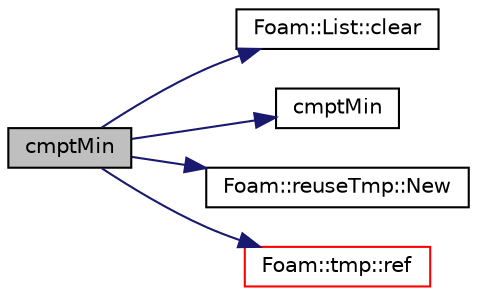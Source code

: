 digraph "cmptMin"
{
  bgcolor="transparent";
  edge [fontname="Helvetica",fontsize="10",labelfontname="Helvetica",labelfontsize="10"];
  node [fontname="Helvetica",fontsize="10",shape=record];
  rankdir="LR";
  Node1 [label="cmptMin",height=0.2,width=0.4,color="black", fillcolor="grey75", style="filled", fontcolor="black"];
  Node1 -> Node2 [color="midnightblue",fontsize="10",style="solid",fontname="Helvetica"];
  Node2 [label="Foam::List::clear",height=0.2,width=0.4,color="black",URL="$a01397.html#ac8bb3912a3ce86b15842e79d0b421204",tooltip="Clear the list, i.e. set size to zero. "];
  Node1 -> Node3 [color="midnightblue",fontsize="10",style="solid",fontname="Helvetica"];
  Node3 [label="cmptMin",height=0.2,width=0.4,color="black",URL="$a10909.html#a4b2a4d10cca98cdf1b0f9667b5d8d556"];
  Node1 -> Node4 [color="midnightblue",fontsize="10",style="solid",fontname="Helvetica"];
  Node4 [label="Foam::reuseTmp::New",height=0.2,width=0.4,color="black",URL="$a02225.html#a2b5e0e2610db362989068624238a3e2c"];
  Node1 -> Node5 [color="midnightblue",fontsize="10",style="solid",fontname="Helvetica"];
  Node5 [label="Foam::tmp::ref",height=0.2,width=0.4,color="red",URL="$a02711.html#af16202cc9b8e931206cfceb8d9779bb2",tooltip="Return non-const reference or generate a fatal error. "];
}
